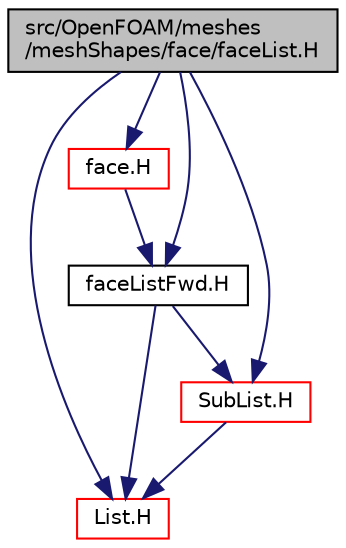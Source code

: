 digraph "src/OpenFOAM/meshes/meshShapes/face/faceList.H"
{
  bgcolor="transparent";
  edge [fontname="Helvetica",fontsize="10",labelfontname="Helvetica",labelfontsize="10"];
  node [fontname="Helvetica",fontsize="10",shape=record];
  Node0 [label="src/OpenFOAM/meshes\l/meshShapes/face/faceList.H",height=0.2,width=0.4,color="black", fillcolor="grey75", style="filled", fontcolor="black"];
  Node0 -> Node1 [color="midnightblue",fontsize="10",style="solid",fontname="Helvetica"];
  Node1 [label="face.H",height=0.2,width=0.4,color="red",URL="$a12080.html"];
  Node1 -> Node151 [color="midnightblue",fontsize="10",style="solid",fontname="Helvetica"];
  Node151 [label="faceListFwd.H",height=0.2,width=0.4,color="black",URL="$a12104.html"];
  Node151 -> Node68 [color="midnightblue",fontsize="10",style="solid",fontname="Helvetica"];
  Node68 [label="List.H",height=0.2,width=0.4,color="red",URL="$a09368.html"];
  Node151 -> Node152 [color="midnightblue",fontsize="10",style="solid",fontname="Helvetica"];
  Node152 [label="SubList.H",height=0.2,width=0.4,color="red",URL="$a09443.html"];
  Node152 -> Node68 [color="midnightblue",fontsize="10",style="solid",fontname="Helvetica"];
  Node0 -> Node68 [color="midnightblue",fontsize="10",style="solid",fontname="Helvetica"];
  Node0 -> Node152 [color="midnightblue",fontsize="10",style="solid",fontname="Helvetica"];
  Node0 -> Node151 [color="midnightblue",fontsize="10",style="solid",fontname="Helvetica"];
}
